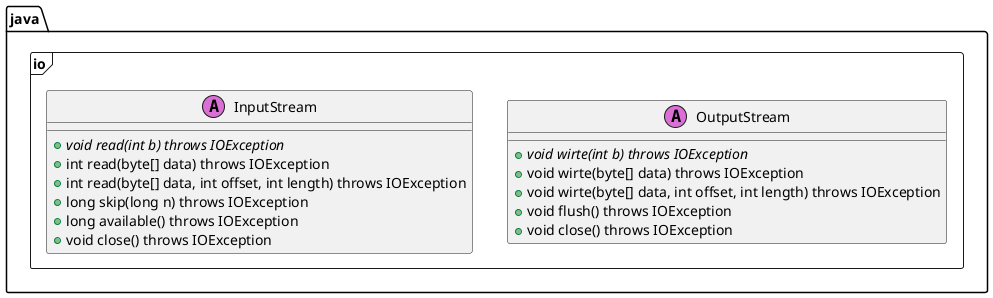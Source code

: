 @startuml
package java.io <<Frame>> {
	class OutputStream << (A,orchid) >> {
		{abstract} +void wirte(int b) throws IOException
		+void wirte(byte[] data) throws IOException
		+void wirte(byte[] data, int offset, int length) throws IOException
		+void flush() throws IOException
		+void close() throws IOException
	}
	class InputStream << (A,orchid) >> {
		{abstract} +void read(int b) throws IOException
		+int read(byte[] data) throws IOException
		+int read(byte[] data, int offset, int length) throws IOException
		+long skip(long n) throws IOException
		+long available() throws IOException
		+void close() throws IOException
	}
}
@enduml